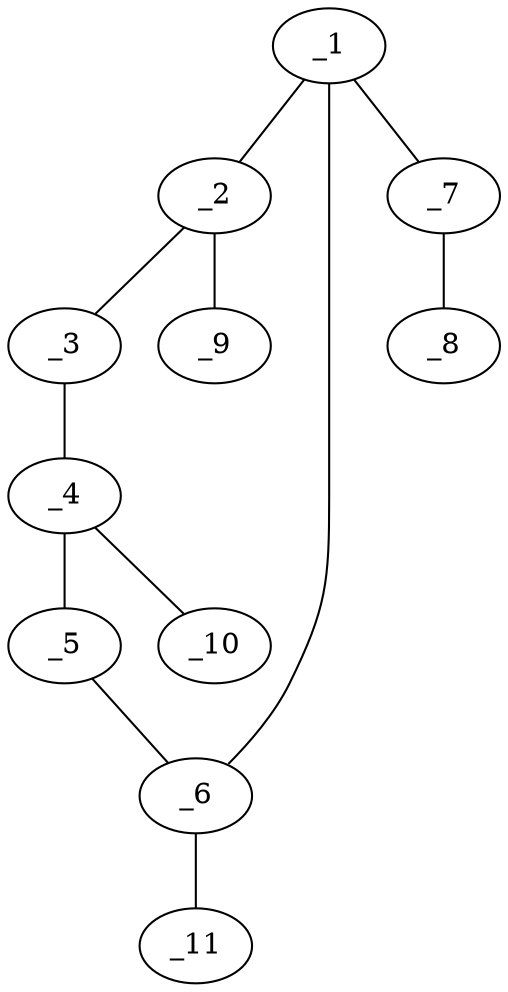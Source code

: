graph molid677504 {
	_1	 [charge=0,
		chem=1,
		symbol="C  ",
		x="3.7321",
		y="0.75"];
	_2	 [charge=0,
		chem=1,
		symbol="C  ",
		x="2.866",
		y="0.25"];
	_1 -- _2	 [valence=1];
	_6	 [charge=0,
		chem=1,
		symbol="C  ",
		x="4.5981",
		y="0.25"];
	_1 -- _6	 [valence=2];
	_7	 [charge=0,
		chem=4,
		symbol="N  ",
		x="3.7321",
		y="1.75"];
	_1 -- _7	 [valence=1];
	_3	 [charge=0,
		chem=4,
		symbol="N  ",
		x="2.866",
		y="-0.75"];
	_2 -- _3	 [valence=2];
	_9	 [charge=0,
		chem=4,
		symbol="N  ",
		x=2,
		y="0.75"];
	_2 -- _9	 [valence=1];
	_4	 [charge=0,
		chem=1,
		symbol="C  ",
		x="3.732",
		y="-1.25"];
	_3 -- _4	 [valence=1];
	_5	 [charge=0,
		chem=4,
		symbol="N  ",
		x="4.5981",
		y="-0.75"];
	_4 -- _5	 [valence=2];
	_10	 [charge=0,
		chem=2,
		symbol="O  ",
		x="3.732",
		y="-2.25"];
	_4 -- _10	 [valence=1];
	_5 -- _6	 [valence=1];
	_11	 [charge=0,
		chem=4,
		symbol="N  ",
		x="5.4641",
		y="0.75"];
	_6 -- _11	 [valence=1];
	_8	 [charge=0,
		chem=2,
		symbol="O  ",
		x="4.5981",
		y="2.25"];
	_7 -- _8	 [valence=2];
}
